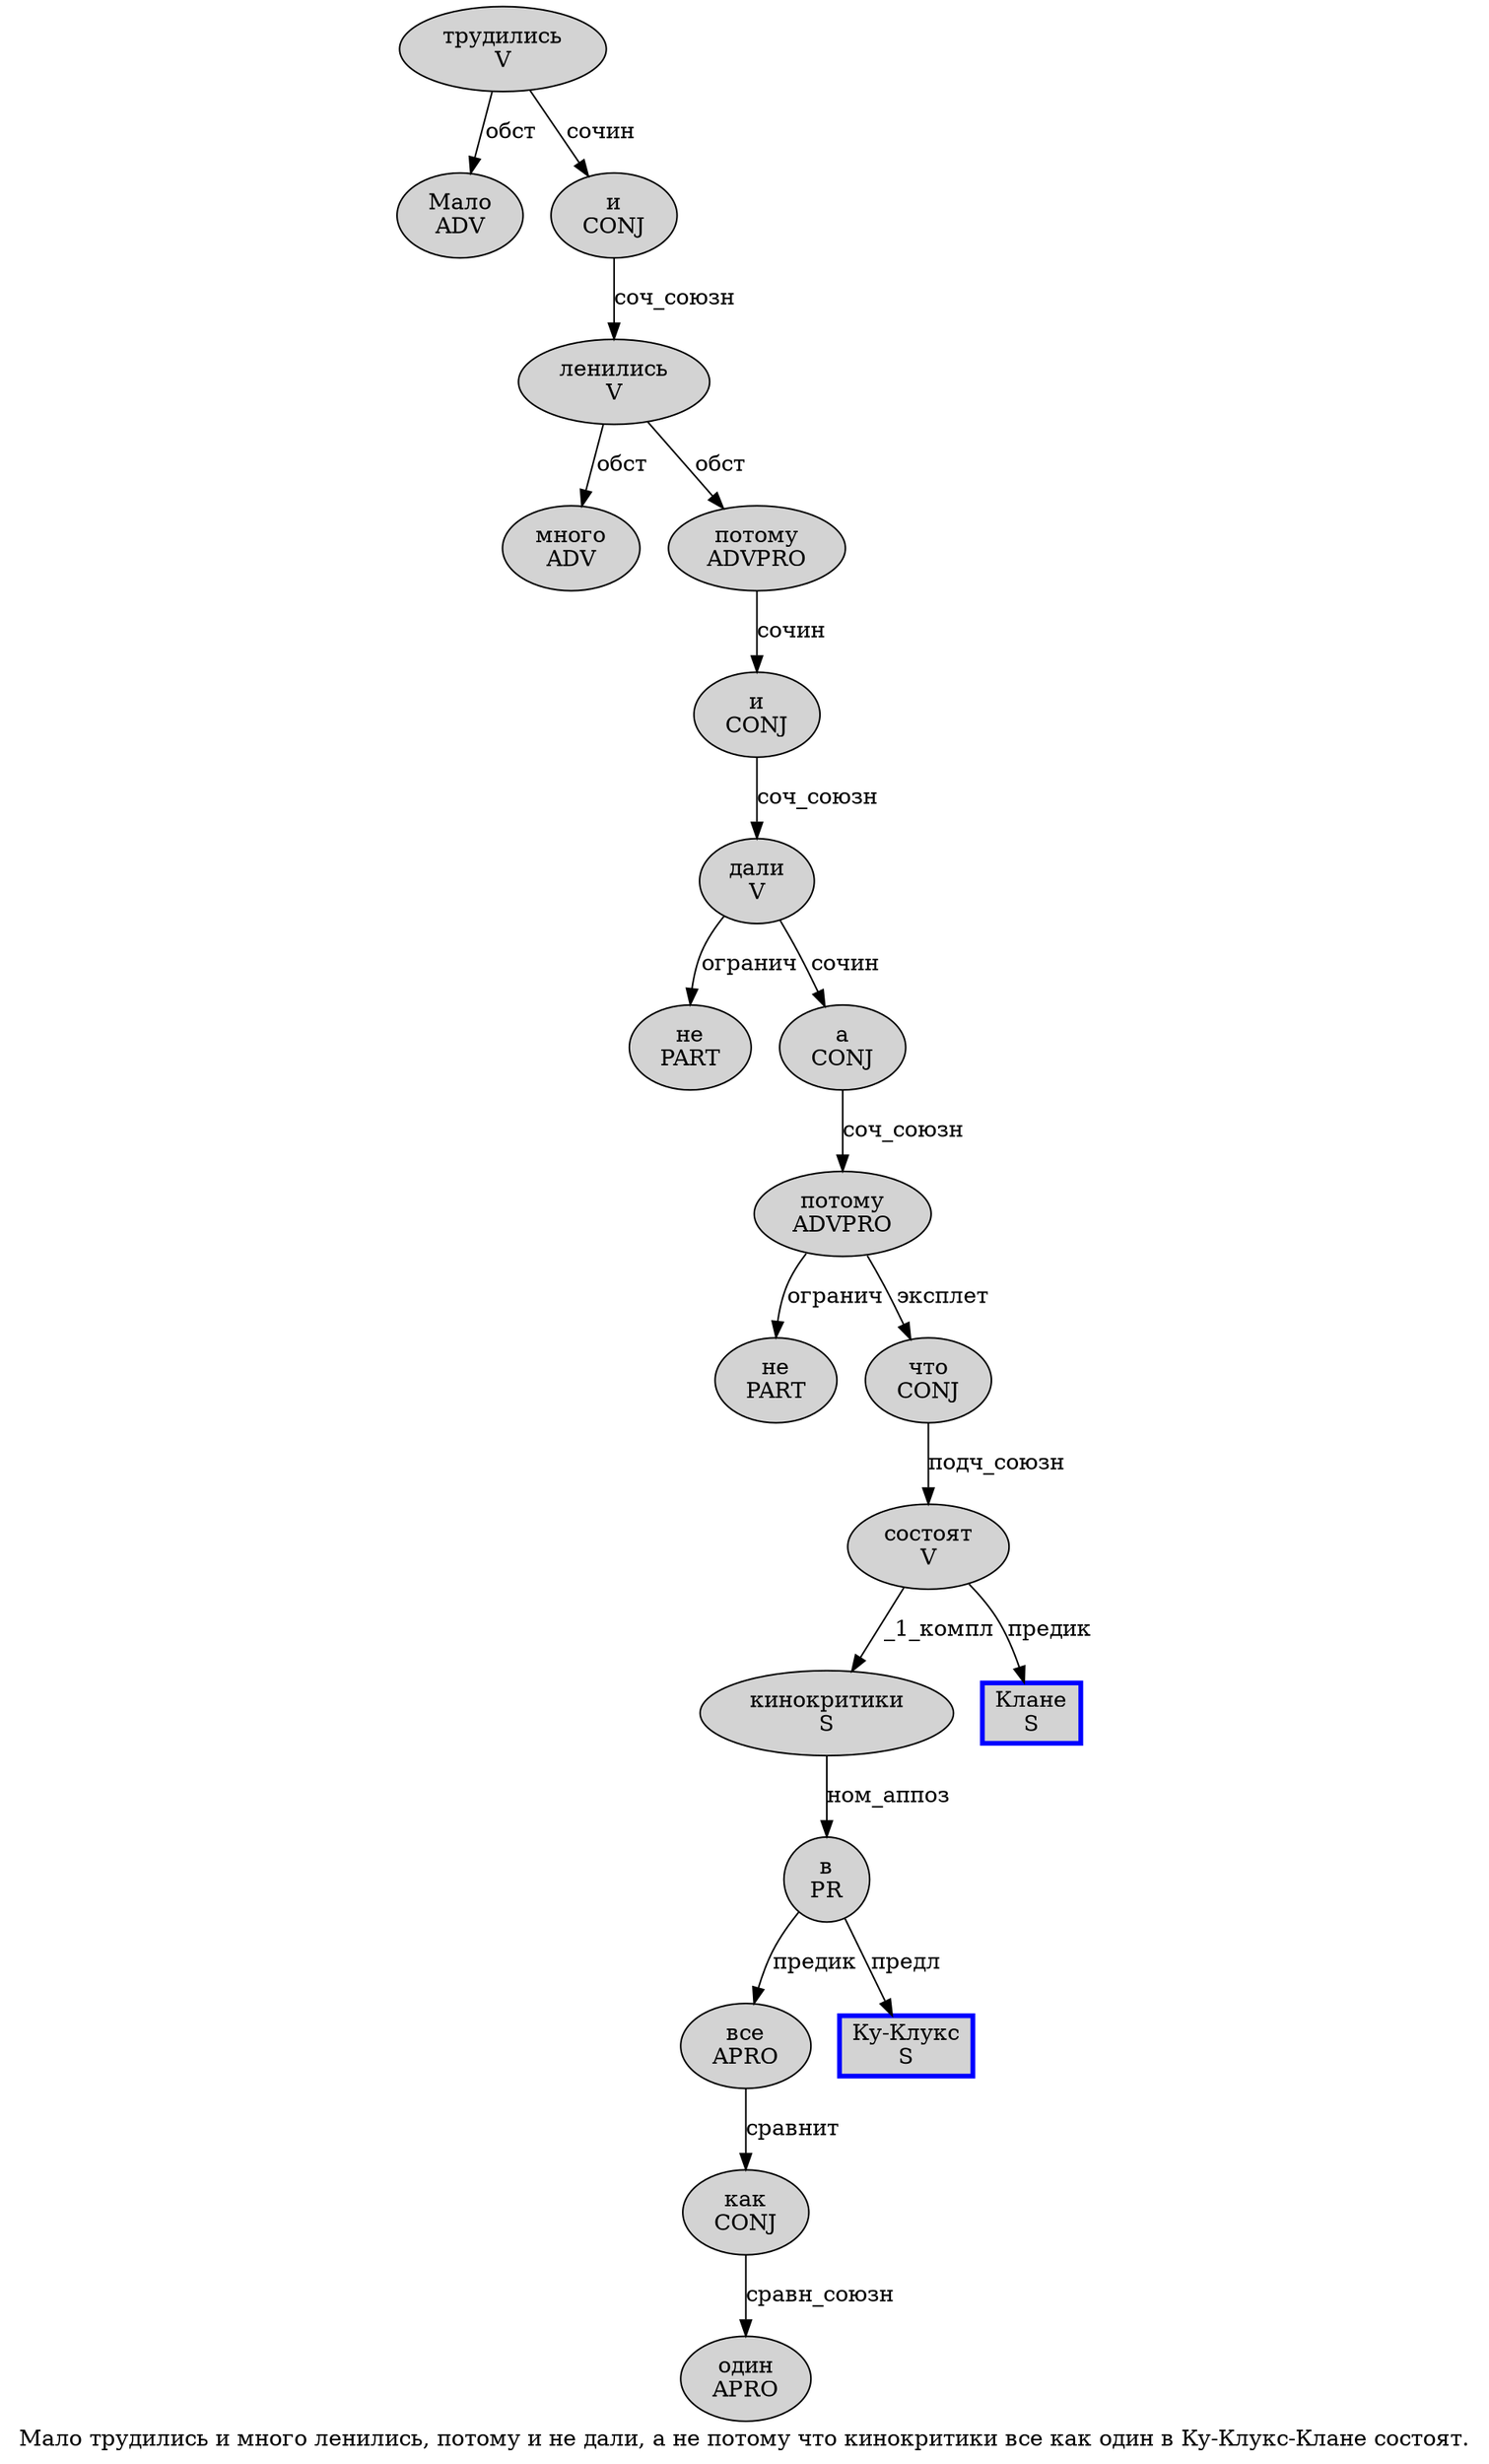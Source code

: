 digraph SENTENCE_4312 {
	graph [label="Мало трудились и много ленились, потому и не дали, а не потому что кинокритики все как один в Ку-Клукс-Клане состоят."]
	node [style=filled]
		0 [label="Мало
ADV" color="" fillcolor=lightgray penwidth=1 shape=ellipse]
		1 [label="трудились
V" color="" fillcolor=lightgray penwidth=1 shape=ellipse]
		2 [label="и
CONJ" color="" fillcolor=lightgray penwidth=1 shape=ellipse]
		3 [label="много
ADV" color="" fillcolor=lightgray penwidth=1 shape=ellipse]
		4 [label="ленились
V" color="" fillcolor=lightgray penwidth=1 shape=ellipse]
		6 [label="потому
ADVPRO" color="" fillcolor=lightgray penwidth=1 shape=ellipse]
		7 [label="и
CONJ" color="" fillcolor=lightgray penwidth=1 shape=ellipse]
		8 [label="не
PART" color="" fillcolor=lightgray penwidth=1 shape=ellipse]
		9 [label="дали
V" color="" fillcolor=lightgray penwidth=1 shape=ellipse]
		11 [label="а
CONJ" color="" fillcolor=lightgray penwidth=1 shape=ellipse]
		12 [label="не
PART" color="" fillcolor=lightgray penwidth=1 shape=ellipse]
		13 [label="потому
ADVPRO" color="" fillcolor=lightgray penwidth=1 shape=ellipse]
		14 [label="что
CONJ" color="" fillcolor=lightgray penwidth=1 shape=ellipse]
		15 [label="кинокритики
S" color="" fillcolor=lightgray penwidth=1 shape=ellipse]
		16 [label="все
APRO" color="" fillcolor=lightgray penwidth=1 shape=ellipse]
		17 [label="как
CONJ" color="" fillcolor=lightgray penwidth=1 shape=ellipse]
		18 [label="один
APRO" color="" fillcolor=lightgray penwidth=1 shape=ellipse]
		19 [label="в
PR" color="" fillcolor=lightgray penwidth=1 shape=ellipse]
		20 [label="Ку-Клукс
S" color=blue fillcolor=lightgray penwidth=3 shape=box]
		22 [label="Клане
S" color=blue fillcolor=lightgray penwidth=3 shape=box]
		23 [label="состоят
V" color="" fillcolor=lightgray penwidth=1 shape=ellipse]
			6 -> 7 [label="сочин"]
			19 -> 16 [label="предик"]
			19 -> 20 [label="предл"]
			9 -> 8 [label="огранич"]
			9 -> 11 [label="сочин"]
			14 -> 23 [label="подч_союзн"]
			4 -> 3 [label="обст"]
			4 -> 6 [label="обст"]
			2 -> 4 [label="соч_союзн"]
			16 -> 17 [label="сравнит"]
			7 -> 9 [label="соч_союзн"]
			15 -> 19 [label="ном_аппоз"]
			17 -> 18 [label="сравн_союзн"]
			1 -> 0 [label="обст"]
			1 -> 2 [label="сочин"]
			11 -> 13 [label="соч_союзн"]
			23 -> 15 [label="_1_компл"]
			23 -> 22 [label="предик"]
			13 -> 12 [label="огранич"]
			13 -> 14 [label="эксплет"]
}